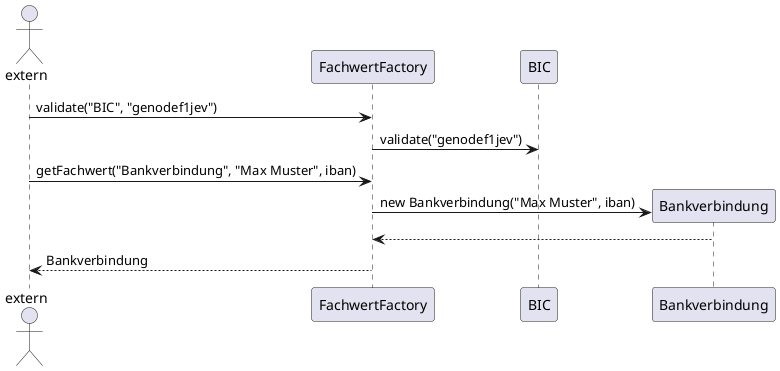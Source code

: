 @startuml

actor extern

extern -> FachwertFactory : validate("BIC", "genodef1jev")
FachwertFactory -> BIC : validate("genodef1jev")

extern -> FachwertFactory : getFachwert("Bankverbindung", "Max Muster", iban)
create Bankverbindung
FachwertFactory -> Bankverbindung : new Bankverbindung("Max Muster", iban)
Bankverbindung --> FachwertFactory
FachwertFactory --> extern : Bankverbindung

@enduml

